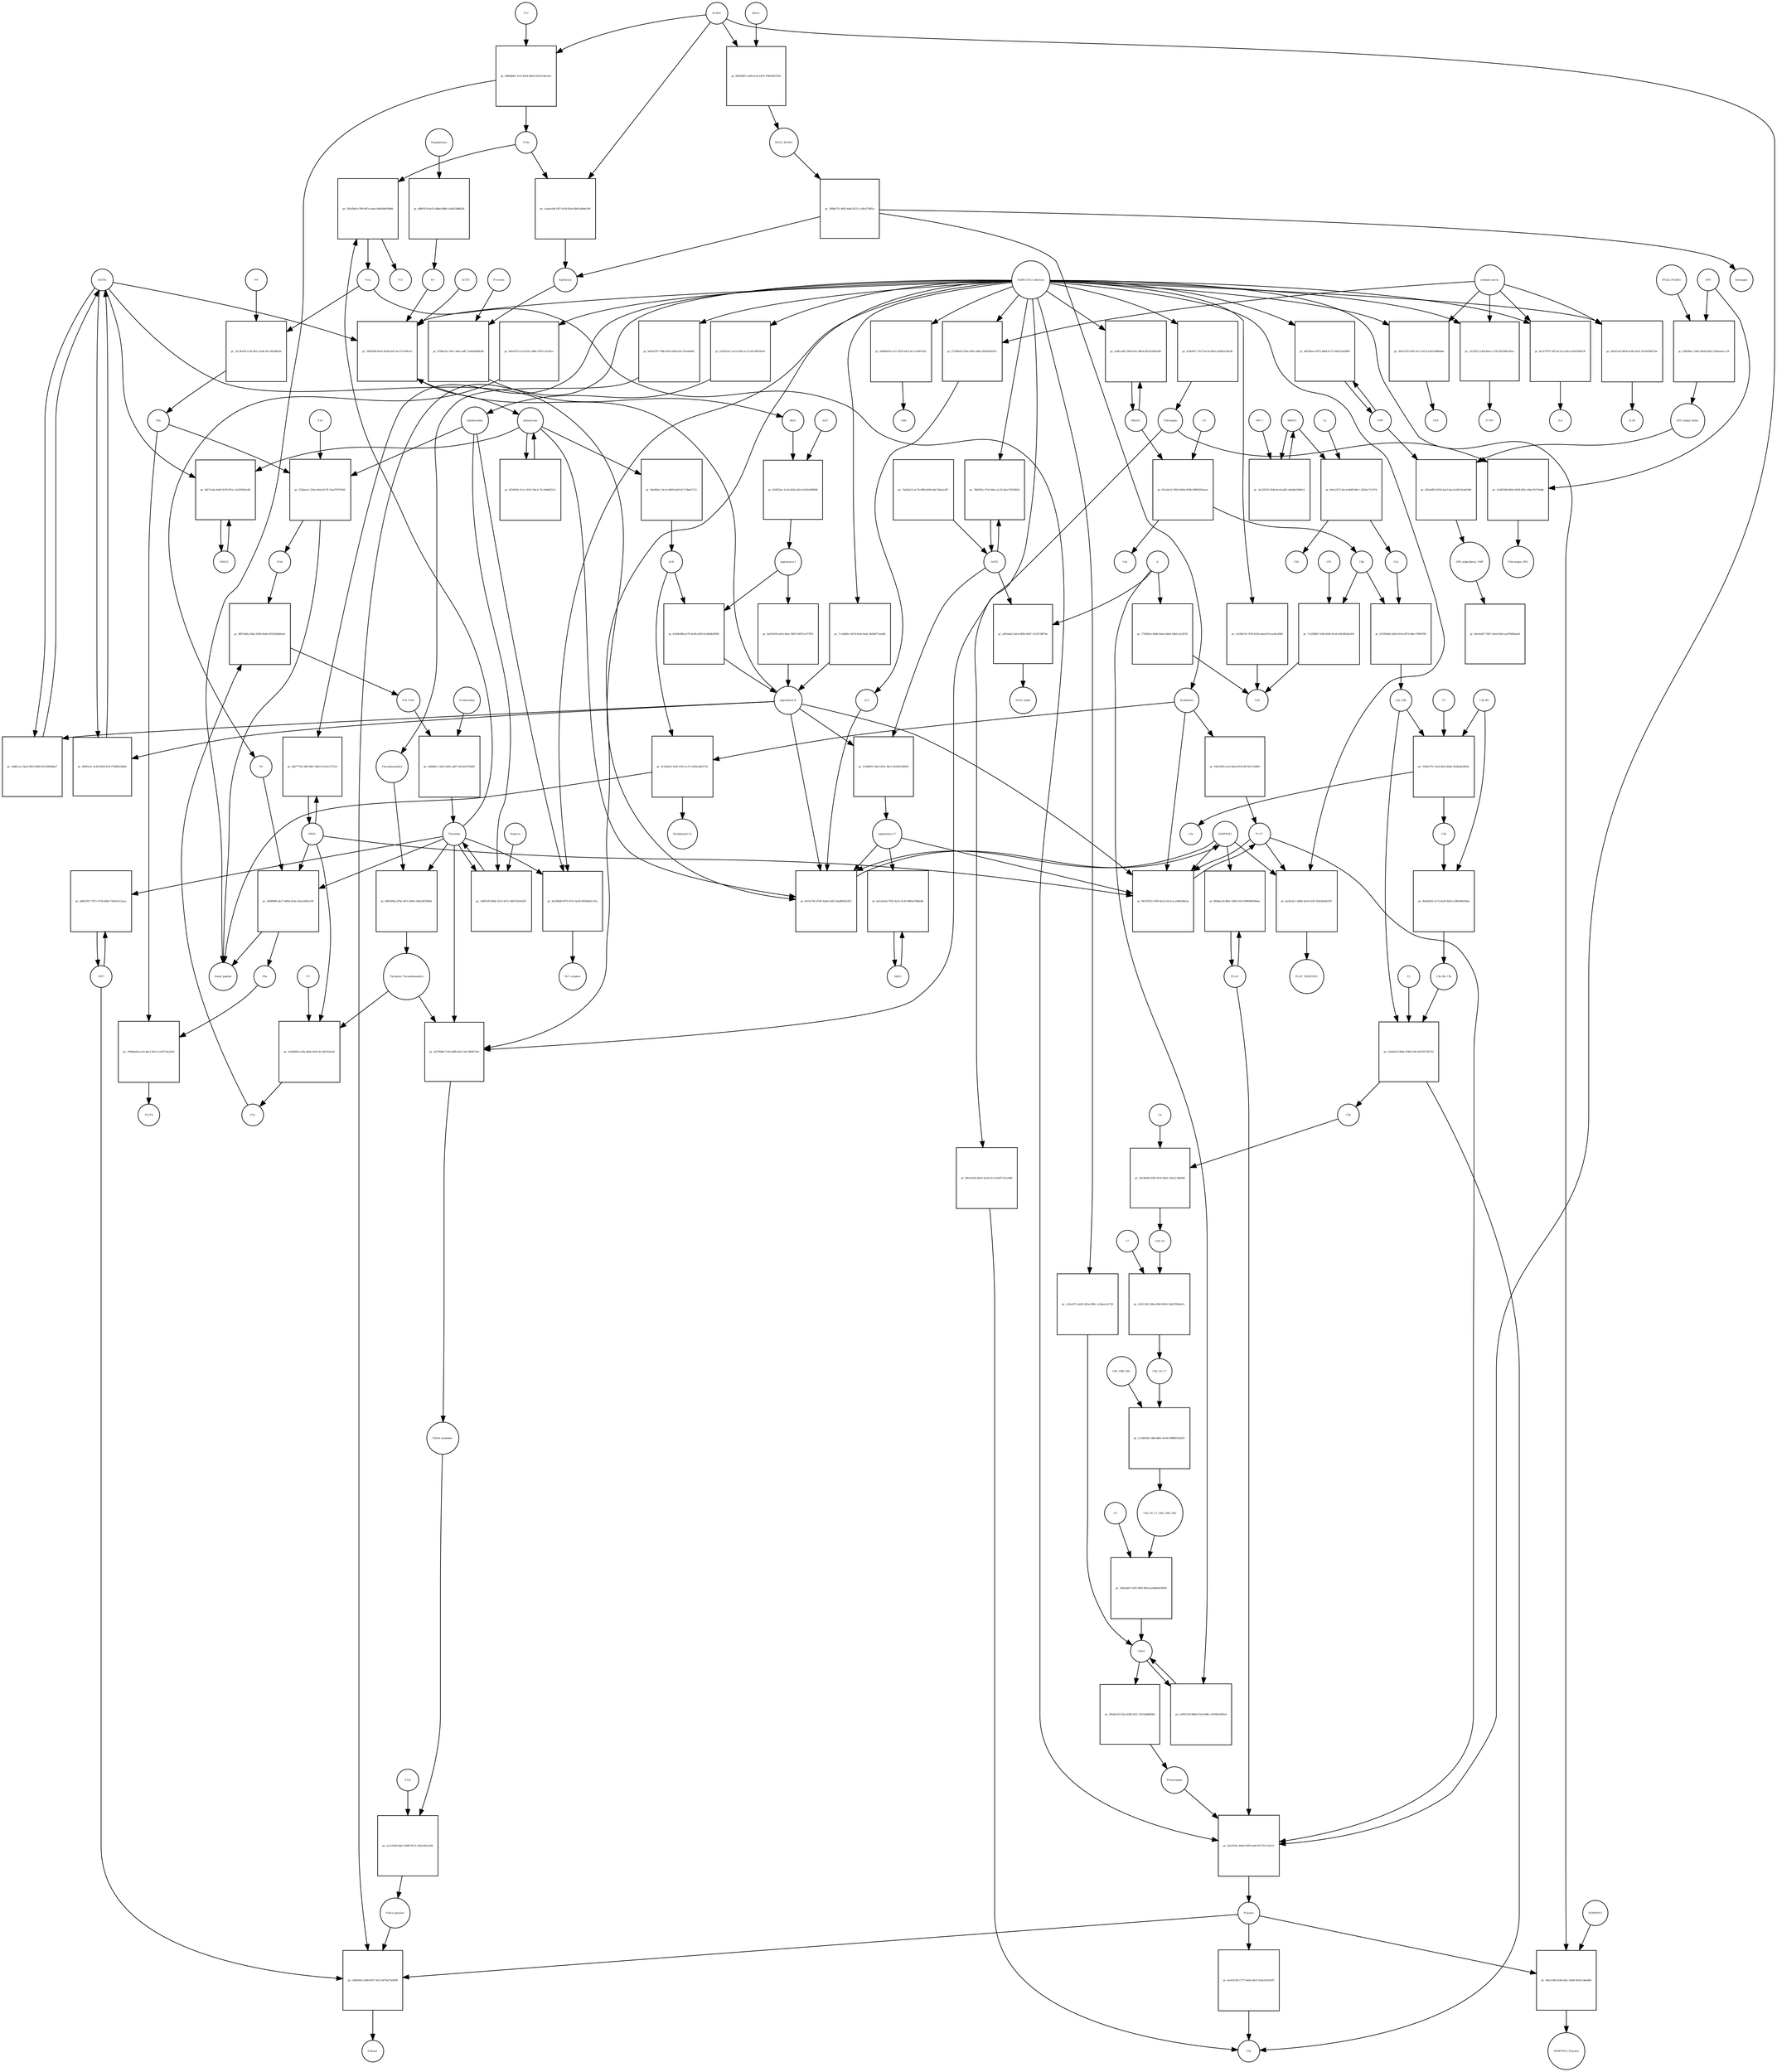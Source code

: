strict digraph  {
F8 [annotation="urn_miriam_hgnc_3546|urn_miriam_taxonomy_9606", bipartite=0, cls=macromolecule, fontsize=4, label=F8, shape=circle];
"pr_26b896f6-da17-4d6d-bc8e-65ea184dce54" [annotation="", bipartite=1, cls=process, fontsize=4, label="pr_26b896f6-da17-4d6d-bc8e-65ea184dce54", shape=square];
"Small peptide" [annotation=urn_miriam_mesh_D010446, bipartite=0, cls=macromolecule, fontsize=4, label="Small peptide", shape=circle];
F8a [annotation="urn_miriam_hgnc.symbol_F8|urn_miriam_mesh_D015944|urn_miriam_taxonomy_9606", bipartite=0, cls=macromolecule, fontsize=4, label=F8a, shape=circle];
Thrombin [annotation="urn_miriam_hgnc_3535|urn_miriam_taxonomy_9606", bipartite=0, cls=macromolecule, fontsize=4, label=Thrombin, shape=circle];
PROC [annotation="urn_miriam_hgnc_9451|urn_miriam_taxonomy_9606", bipartite=0, cls=macromolecule, fontsize=4, label=PROC, shape=circle];
AGTR1 [annotation=urn_miriam_hgnc_336, bipartite=0, cls=macromolecule, fontsize=4, label=AGTR1, shape=circle];
"pr_afd82cac-5ba5-4f63-9068-92105fb40ba7" [annotation="", bipartite=1, cls=process, fontsize=4, label="pr_afd82cac-5ba5-4f63-9068-92105fb40ba7", shape=square];
"angiotensin II" [annotation="urn_miriam_obo.chebi_CHEBI%3A2718|urn_miriam_taxonomy_9606", bipartite=0, cls="simple chemical", fontsize=4, label="angiotensin II", shape=circle];
NR3C2 [annotation="", bipartite=0, cls=macromolecule, fontsize=4, label=NR3C2, shape=circle];
"pr_d4171a0a-6e8f-4378-87ec-2e56f3fd1e80" [annotation="", bipartite=1, cls=process, fontsize=4, label="pr_d4171a0a-6e8f-4378-87ec-2e56f3fd1e80", shape=square];
aldosterone [annotation="urn_miriam_obo.chebi_CHEBI%3A27584", bipartite=0, cls="simple chemical", fontsize=4, label=aldosterone, shape=circle];
"pr_bf16636c-9c1c-4341-9bc4-72c18dd622c5" [annotation="", bipartite=1, cls=process, fontsize=4, label="pr_bf16636c-9c1c-4341-9bc4-72c18dd622c5", shape=square];
SERPINE1 [annotation="", bipartite=0, cls=macromolecule, fontsize=4, label=SERPINE1, shape=circle];
"pr_8e10c781-d745-4a84-b3d5-5dad992b1fb3" [annotation="", bipartite=1, cls=process, fontsize=4, label="pr_8e10c781-d745-4a84-b3d5-5dad992b1fb3", shape=square];
"angiotensin I-7" [annotation="urn_miriam_obo.chebi_CHEBI%3A55438|urn_miriam_taxonomy_9606", bipartite=0, cls="simple chemical", fontsize=4, label="angiotensin I-7", shape=circle];
IL6 [annotation="urn_miriam_hgnc_6018|urn_miriam_taxonomy_9606", bipartite=0, cls=macromolecule, fontsize=4, label=IL6, shape=circle];
"pr_549f3f0b-b9e3-410b-baf1-8ce7cb764e7a" [annotation="", bipartite=1, cls=process, fontsize=4, label="pr_549f3f0b-b9e3-410b-baf1-8ce7cb764e7a", shape=square];
"SARS-CoV-2 infection" [annotation="urn_miriam_taxonomy_2697049|urn_miriam_mesh_D012327", bipartite=0, cls=phenotype, fontsize=4, label="SARS-CoV-2 infection", shape=circle];
"K+" [annotation="urn_miriam_obo.chebi_CHEBI%3A29103", bipartite=0, cls="simple chemical", fontsize=4, label="K+", shape=circle];
ACTH [annotation=urn_miriam_hgnc_9201, bipartite=0, cls="simple chemical", fontsize=4, label=ACTH, shape=circle];
"pr_7c1dbd0c-4476-4c8e-8adc-6b36877ea0d5" [annotation="", bipartite=1, cls=process, fontsize=4, label="pr_7c1dbd0c-4476-4c8e-8adc-6b36877ea0d5", shape=square];
Bradykinin [annotation="urn_miriam_obo.chebi_CHEBI%3A3165|urn_miriam_taxonomy_9606", bipartite=0, cls=macromolecule, fontsize=4, label=Bradykinin, shape=circle];
"pr_9c160e61-5e95-431f-ac37-e458c4b0371d" [annotation="", bipartite=1, cls=process, fontsize=4, label="pr_9c160e61-5e95-431f-ac37-e458c4b0371d", shape=square];
"Bradykinin(1-5)" [annotation="urn_miriam_mesh_C079000|urn_miriam_taxonomy_9606", bipartite=0, cls=macromolecule, fontsize=4, label="Bradykinin(1-5)", shape=circle];
ACE [annotation="urn_miriam_hgnc_2707|urn_miriam_taxonomy_9606", bipartite=0, cls=macromolecule, fontsize=4, label=ACE, shape=circle];
"pr_93bc3f63-ecef-46e4-8f10-907451150680" [annotation="", bipartite=1, cls=process, fontsize=4, label="pr_93bc3f63-ecef-46e4-8f10-907451150680", shape=square];
PLAT [annotation="urn_miriam_hgnc_9051|urn_miriam_taxonomy_9606", bipartite=0, cls=macromolecule, fontsize=4, label=PLAT, shape=circle];
"pr_89003cfc-2c84-4f58-831f-f7b6ff632b68" [annotation="", bipartite=1, cls=process, fontsize=4, label="pr_89003cfc-2c84-4f58-831f-f7b6ff632b68", shape=square];
MAS1 [annotation="", bipartite=0, cls=macromolecule, fontsize=4, label=MAS1, shape=circle];
"pr_be1e0c0a-7952-4a55-9c3f-6960a70d9edb" [annotation="", bipartite=1, cls=process, fontsize=4, label="pr_be1e0c0a-7952-4a55-9c3f-6960a70d9edb", shape=square];
Fibrinogen [annotation="urn_miriam_pubmed_19296670|urn_miriam_obo.go_GO%3A0005577|urn_miriam_hgnc_3661|urn_miriam_hgnc_3662|urn_miriam_hgnc_3694|urn_miriam_taxonomy_9606", bipartite=0, cls=complex, fontsize=4, label=Fibrinogen, shape=circle];
"pr_3c5853d8-8664-45d6-b85c-69ea7b719ebb" [annotation="", bipartite=1, cls=process, fontsize=4, label="pr_3c5853d8-8664-45d6-b85c-69ea7b719ebb", shape=square];
GP6 [annotation="urn_miriam_hgnc_HGNC%3A14388|urn_miriam_taxonomy_9606", bipartite=0, cls=macromolecule, fontsize=4, label=GP6, shape=circle];
Fibrinogen_GP6 [annotation="urn_miriam_pubmed_19296670|urn_miriam_obo.go_GO%3A0005577|urn_miriam_hgnc_HGNC%3A14388|urn_miriam_taxonomy_9606", bipartite=0, cls=complex, fontsize=4, label=Fibrinogen_GP6, shape=circle];
GP6_alpha2_beta1 [annotation="urn_miriam_pubmed_25051961|urn_miriam_taxonomy_10090|urn_miriam_hgnc_14338|urn_miriam_hgnc_6137|urn_miriam_hgnc_6153", bipartite=0, cls=complex, fontsize=4, label=GP6_alpha2_beta1, shape=circle];
"pr_d26afd95-8556-4ae3-becb-64f141da0308" [annotation="", bipartite=1, cls=process, fontsize=4, label="pr_d26afd95-8556-4ae3-becb-64f141da0308", shape=square];
VWF [annotation="urn_miriam_hgnc_12726|urn_miriam_taxonomy_9606", bipartite=0, cls=macromolecule, fontsize=4, label=VWF, shape=circle];
GP6_alpha2beta1_VWF [annotation="urn_miriam_pubmed_25051961|urn_miriam_taxonomy_10090|urn_miriam_hgnc_14338|urn_miriam_hgnc_6137|urn_miriam_hgnc_6153|urn_miriam_hgnc_12726", bipartite=0, cls=complex, fontsize=4, label=GP6_alpha2beta1_VWF, shape=circle];
"pr_83828bc1-5df3-44d4-82b2-238eeadccc16" [annotation="", bipartite=1, cls=process, fontsize=4, label="pr_83828bc1-5df3-44d4-82b2-238eeadccc16", shape=square];
ITGA2_ITGAB1 [annotation="urn_miriam_intact_EBI-16428357|urn_miriam_hgnc_6137|urn_miriam_hgnc_6153|urn_miriam_taxonomy_9606", bipartite=0, cls=complex, fontsize=4, label=ITGA2_ITGAB1, shape=circle];
"pr_b9c4afd7-7687-43ad-90af-ea87968faba9" [annotation="", bipartite=1, cls="omitted process", fontsize=4, label="pr_b9c4afd7-7687-43ad-90af-ea87968faba9", shape=square];
"Fibrin polymer" [annotation="urn_miriam_mesh_C465961|urn_miriam_taxonomy_9606", bipartite=0, cls=macromolecule, fontsize=4, label="Fibrin polymer", shape=circle];
"pr_cbf6b45b-cd88-4937-9cf2-b074a7fa9096" [annotation="", bipartite=1, cls=process, fontsize=4, label="pr_cbf6b45b-cd88-4937-9cf2-b074a7fa9096", shape=square];
"D-dimer" [annotation="urn_miriam_pubmed_19008457|urn_miriam_mesh_C036309|urn_miriam_taxonomy_9606", bipartite=0, cls=macromolecule, fontsize=4, label="D-dimer", shape=circle];
Plasmin [annotation="urn_miriam_hgnc.symbol_PLG|urn_miriam_mesh_D005341|urn_miriam_brenda_3.4.21.7|urn_miriam_taxonomy_9606", bipartite=0, cls=macromolecule, fontsize=4, label=Plasmin, shape=circle];
TAFI [annotation="urn_miriam_hgnc_1546|urn_miriam_taxonomy_9606", bipartite=0, cls=macromolecule, fontsize=4, label=TAFI, shape=circle];
"Fibrin monomer" [annotation="urn_miriam_mesh_C011468|urn_miriam_taxonomy_9606", bipartite=0, cls=macromolecule, fontsize=4, label="Fibrin monomer", shape=circle];
"pr_ac2c5650-ddc5-46f8-9131-c6fac824c2dd" [annotation="", bipartite=1, cls=process, fontsize=4, label="pr_ac2c5650-ddc5-46f8-9131-c6fac824c2dd", shape=square];
F13a [annotation="urn_miriam_hgnc.symbol_F13|urn_miriam_mesh_D026122|urn_miriam_brenda_2.3.2.13|urn_miriam_taxonomy_9606", bipartite=0, cls=macromolecule, fontsize=4, label=F13a, shape=circle];
"pr_38c811f0-9342-4cc3-812f-fad7e9d884da" [annotation="", bipartite=1, cls=process, fontsize=4, label="pr_38c811f0-9342-4cc3-812f-fad7e9d884da", shape=square];
TNF [annotation="urn_miriam_hgnc_11892|urn_miriam_taxonomy_9606", bipartite=0, cls=macromolecule, fontsize=4, label=TNF, shape=circle];
"cytokine storm" [annotation="urn_miriam_pubmed_2504360|urn_miriam_taxonomy_9606", bipartite=0, cls=phenotype, fontsize=4, label="cytokine storm", shape=circle];
"pr_dceb1528-1777-4ed9-a8c0-53eb352b3547" [annotation="", bipartite=1, cls=process, fontsize=4, label="pr_dceb1528-1777-4ed9-a8c0-53eb352b3547", shape=square];
C5a [annotation="urn_miriam_hgnc.symbol_C5|urn_miriam_mesh_D015936|urn_miriam_taxonomy_9606", bipartite=0, cls=macromolecule, fontsize=4, label=C5a, shape=circle];
"pr_29e62c43-f32a-458f-af15-15414a8862b9" [annotation="", bipartite=1, cls=process, fontsize=4, label="pr_29e62c43-f32a-458f-af15-15414a8862b9", shape=square];
Plasminogen [annotation="urn_miriam_hgnc_9071|urn_miriam_taxonomy_9606", bipartite=0, cls=macromolecule, fontsize=4, label=Plasminogen, shape=circle];
"C5b-9" [annotation="urn_miriam_obo.go_GO%3A0005579|urn_miriam_mesh_D015938|urn_miriam_mesh_D050776|urn_miriam_hgnc_1339|urn_miriam_hgnc_1346|urn_miriam_hgnc_1352|urn_miriam_hgnc_1353|urn_miriam_hgnc_1354|urn_miriam_hgnc_1358|urn_miriam_taxonomy_9606", bipartite=0, cls=complex, fontsize=4, label="C5b-9", shape=circle];
C2 [annotation="urn_miriam_hgnc_1248|urn_miriam_taxonomy_9606", bipartite=0, cls=macromolecule, fontsize=4, label=C2, shape=circle];
"pr_b9ce2572-8acd-4b69-88c1-2262ec71107d" [annotation="", bipartite=1, cls=process, fontsize=4, label="pr_b9ce2572-8acd-4b69-88c1-2262ec71107d", shape=square];
C2a [annotation="urn_miriam_hgnc.symbol_C2|urn_miriam_mesh_D050678|urn_miriam_taxonomy_9606", bipartite=0, cls=macromolecule, fontsize=4, label=C2a, shape=circle];
C2b [annotation="urn_miriam_hgnc.symbol_C2|urn_miriam_mesh_D050679|urn_miriam_taxonomy_9606", bipartite=0, cls=macromolecule, fontsize=4, label=C2b, shape=circle];
MASP1 [annotation="urn_miriam_hgnc_6901|urn_miriam_taxonomy_9606", bipartite=0, cls=macromolecule, fontsize=4, label=MASP1, shape=circle];
"pr_c3c2ff22-a3fd-4ebc-a728-5f0298fc901a" [annotation="", bipartite=1, cls=process, fontsize=4, label="pr_c3c2ff22-a3fd-4ebc-a728-5f0298fc901a", shape=square];
IL2RA [annotation="urn_miriam_hgnc_6008|urn_miriam_taxonomy_9606", bipartite=0, cls=macromolecule, fontsize=4, label=IL2RA, shape=circle];
"pr_8a7e7679-7df3-4c1d-a14d-ac05ef508a78" [annotation="", bipartite=1, cls=process, fontsize=4, label="pr_8a7e7679-7df3-4c1d-a14d-ac05ef508a78", shape=square];
IL8 [annotation="urn_miriam_hgnc_6025|urn_miriam_taxonomy_9606", bipartite=0, cls=macromolecule, fontsize=4, label=IL8, shape=circle];
"pr_89c841b6-8be6-4ce6-b1c4-6e95710ca486" [annotation="", bipartite=1, cls=process, fontsize=4, label="pr_89c841b6-8be6-4ce6-b1c4-6e95710ca486", shape=square];
"pr_27509b26-550e-4f9a-a0b4-282f0e6f101c" [annotation="", bipartite=1, cls=process, fontsize=4, label="pr_27509b26-550e-4f9a-a0b4-282f0e6f101c", shape=square];
"pr_6fa47a24-6834-4c80-a935-1b10938457de" [annotation="", bipartite=1, cls=process, fontsize=4, label="pr_6fa47a24-6834-4c80-a935-1b10938457de", shape=square];
IL1B [annotation="urn_miriam_hgnc_5992|urn_miriam_taxonomy_9606", bipartite=0, cls=macromolecule, fontsize=4, label=IL1B, shape=circle];
Prorenin [annotation="urn_miriam_hgnc_9958|urn_miriam_taxonomy_9606", bipartite=0, cls=macromolecule, fontsize=4, label=Prorenin, shape=circle];
"pr_679ba31e-261c-44ec-bdf7-2e6abfb96b38" [annotation="", bipartite=1, cls=process, fontsize=4, label="pr_679ba31e-261c-44ec-bdf7-2e6abfb96b38", shape=square];
REN [annotation="urn_miriam_hgnc.symbol_REN|urn_miriam_taxonomy_9606", bipartite=0, cls=macromolecule, fontsize=4, label=REN, shape=circle];
Kallikrein [annotation="urn_miriam_hgnc.symbol_KLKB1|urn_miriam_mesh_D020842|urn_miriam_brenda_3.4.21.34|urn_miriam_taxonomy_9606", bipartite=0, cls=macromolecule, fontsize=4, label=Kallikrein, shape=circle];
KLKB1 [annotation="urn_miriam_hgnc_6371|urn_miriam_taxonomy_9606", bipartite=0, cls=macromolecule, fontsize=4, label=KLKB1, shape=circle];
"pr_caadce08-10f7-41fd-92e4-db01a694e100" [annotation="", bipartite=1, cls=process, fontsize=4, label="pr_caadce08-10f7-41fd-92e4-db01a694e100", shape=square];
F12a [annotation="urn_miriam_hgnc.symbol_F12|urn_miriam_mesh_D015956|urn_miriam_brenda_3.4.21.38|urn_miriam_taxonomy_9606", bipartite=0, cls=macromolecule, fontsize=4, label=F12a, shape=circle];
"pr_b83a6787-79db-4f5e-b95b-6dc7e5e640d5" [annotation="", bipartite=1, cls=process, fontsize=4, label="pr_b83a6787-79db-4f5e-b95b-6dc7e5e640d5", shape=square];
Thrombomodulin [annotation="urn_miriam_hgnc_11784|urn_miriam_taxonomy_9606", bipartite=0, cls=macromolecule, fontsize=4, label=Thrombomodulin, shape=circle];
"pr_49e2c4f8-4548-4efc-92b8-83ef1c4bedb8" [annotation="", bipartite=1, cls=process, fontsize=4, label="pr_49e2c4f8-4548-4efc-92b8-83ef1c4bedb8", shape=square];
SERPINF2 [annotation="urn_miriam_hgnc_9075|urn_miriam_taxonomy_9606", bipartite=0, cls=macromolecule, fontsize=4, label=SERPINF2, shape=circle];
SERPINF2_Plasmin [annotation="urn_miriam_pubmed_2437112|urn_miriam_biogrid_314240|urn_miriam_hgnc_9075|urn_miriam_mesh_D005341|urn_miriam_taxonomy_9606", bipartite=0, cls=complex, fontsize=4, label=SERPINF2_Plasmin, shape=circle];
"pr_c618d37d-7478-4520-a4ed-87aca44cd585" [annotation="", bipartite=1, cls=process, fontsize=4, label="pr_c618d37d-7478-4520-a4ed-87aca44cd585", shape=square];
C4d [annotation="urn_miriam_hgnc.symbol_C4b|urn_miriam_mesh_C032261|urn_miriam_taxonomy_9606", bipartite=0, cls=macromolecule, fontsize=4, label=C4d, shape=circle];
"pr_c20a1672-a645-405a-899c-1c0beecd1726" [annotation="", bipartite=1, cls=process, fontsize=4, label="pr_c20a1672-a645-405a-899c-1c0beecd1726", shape=square];
"pr_bd27778c-f4ff-49b7-9d43-f1e53a737214" [annotation="", bipartite=1, cls=process, fontsize=4, label="pr_bd27778c-f4ff-49b7-9d43-f1e53a737214", shape=square];
"pr_d0f304a4-3079-4dbd-9c72-39b21fad386f" [annotation="", bipartite=1, cls=process, fontsize=4, label="pr_d0f304a4-3079-4dbd-9c72-39b21fad386f", shape=square];
"pr_eb98d43d-ce57-4529-a8cf-4c7ca50672b5" [annotation="", bipartite=1, cls=process, fontsize=4, label="pr_eb98d43d-ce57-4529-a8cf-4c7ca50672b5", shape=square];
CRP [annotation="urn_miriam_hgnc_2367|urn_miriam_taxonomy_9606", bipartite=0, cls=macromolecule, fontsize=4, label=CRP, shape=circle];
"pr_e20b7c95-84bd-47a9-bd8c-c819d2e495e4" [annotation="", bipartite=1, cls=process, fontsize=4, label="pr_e20b7c95-84bd-47a9-bd8c-c819d2e495e4", shape=square];
S [annotation="urn_miriam_uniprot_P0DTC2|urn_miriam_uniprot_P59594|urn_miriam_taxonomy_2697049", bipartite=0, cls=macromolecule, fontsize=4, label=S, shape=circle];
"pr_7792f62e-406b-4ebe-9de8-14bfce2c8378" [annotation="", bipartite=1, cls=process, fontsize=4, label="pr_7792f62e-406b-4ebe-9de8-14bfce2c8378", shape=square];
"pr_21508f91-59e3-493c-84c5-d530012f693f" [annotation="", bipartite=1, cls=process, fontsize=4, label="pr_21508f91-59e3-493c-84c5-d530012f693f", shape=square];
ACE2 [annotation="urn_miriam_hgnc_13557|urn_miriam_taxonomy_9606", bipartite=0, cls=macromolecule, fontsize=4, label=ACE2, shape=circle];
"pr_7ad2eb15-ac79-4f9b-b006-ddc7bda2c8f7" [annotation="", bipartite=1, cls=process, fontsize=4, label="pr_7ad2eb15-ac79-4f9b-b006-ddc7bda2c8f7", shape=square];
"pr_af65a6e2-5dcd-4f9b-9067-121917dff7de" [annotation="", bipartite=1, cls=process, fontsize=4, label="pr_af65a6e2-5dcd-4f9b-9067-121917dff7de", shape=square];
ACE2_Spike [annotation="urn_miriam_pdb_6CS2|urn_miriam_hgnc_13557|urn_miriam_uniprot_P0DTC2|urn_miriam_taxonomy_9606|urn_miriam_taxonomy_2697049", bipartite=0, cls=complex, fontsize=4, label=ACE2_Spike, shape=circle];
"pr_70bf502c-f7af-44ee-ac24-5dce7035992d" [annotation="", bipartite=1, cls=process, fontsize=4, label="pr_70bf502c-f7af-44ee-ac24-5dce7035992d", shape=square];
"pr_b20415d1-1a15-42f6-ac15-af5c8f910e91" [annotation="", bipartite=1, cls=process, fontsize=4, label="pr_b20415d1-1a15-42f6-ac15-af5c8f910e91", shape=square];
Antithrombin [annotation="urn_miriam_hgnc_775|urn_miriam_taxonomy_9606", bipartite=0, cls=macromolecule, fontsize=4, label=Antithrombin, shape=circle];
"pr_9afa47f2-fcc0-425c-98bc-f5b7cc47da1c" [annotation="", bipartite=1, cls=process, fontsize=4, label="pr_9afa47f2-fcc0-425c-98bc-f5b7cc47da1c", shape=square];
C4b [annotation="urn_miriam_hgnc_1324|urn_miriam_taxonomy_9606", bipartite=0, cls=macromolecule, fontsize=4, label=C4b, shape=circle];
"pr_7e338f80-7e98-4184-9ce8-0e83402ba303" [annotation="", bipartite=1, cls=process, fontsize=4, label="pr_7e338f80-7e98-4184-9ce8-0e83402ba303", shape=square];
CFI [annotation="urn_miriam_hgnc_2771|urn_miriam_taxonomy_9606", bipartite=0, cls=macromolecule, fontsize=4, label=CFI, shape=circle];
C3b [annotation="urn_miriam_hgnc.symbol_C3|urn_miriam_mesh_D003179|urn_miriam_taxonomy_9606", bipartite=0, cls=macromolecule, fontsize=4, label=C3b, shape=circle];
"pr_96ad0d16-5c72-4a29-82d5-e59b399e5bba" [annotation="", bipartite=1, cls=process, fontsize=4, label="pr_96ad0d16-5c72-4a29-82d5-e59b399e5bba", shape=square];
C3b_Bb [annotation="urn_miriam_pubmed_12440962|urn_miriam_brenda_3.4.21.47|urn_miriam_mesh_D051561|urn_miriam_mesh_D003179|urn_miriam_hgnc_1037|urn_miriam_taxonomy_9606", bipartite=0, cls=complex, fontsize=4, label=C3b_Bb, shape=circle];
C3b_Bb_C3b [annotation="urn_miriam_pubmed_12440962|urn_miriam_brenda_34.4.21.47|urn_miriam_mesh_D051566|urn_miriam_mesh_D003179|urn_miriam_hgnc_1037|urn_miriam_taxonomy_9606", bipartite=0, cls=complex, fontsize=4, label=C3b_Bb_C3b, shape=circle];
"pr_b72838a6-5d50-453e-8f73-d0ec709f4789" [annotation="", bipartite=1, cls=process, fontsize=4, label="pr_b72838a6-5d50-453e-8f73-d0ec709f4789", shape=square];
C2a_C4b [annotation="urn_miriam_mesh_D051574|urn_miriam_brenda_3.4.21.43|urn_miriam_mesh_D050678|urn_miriam_hgnc_1324|urn_miriam_taxonomy_9606", bipartite=0, cls=complex, fontsize=4, label=C2a_C4b, shape=circle];
C4 [annotation="urn_miriam_mesh_D00318|urn_miriam_taxonomy_9606", bipartite=0, cls=macromolecule, fontsize=4, label=C4, shape=circle];
"pr_81a2dc41-992d-4b0a-8396-99ffd259caea" [annotation="", bipartite=1, cls=process, fontsize=4, label="pr_81a2dc41-992d-4b0a-8396-99ffd259caea", shape=square];
C4a [annotation="urn_miriam_hgnc_1323|urn_miriam_taxonomy_9606", bipartite=0, cls=macromolecule, fontsize=4, label=C4a, shape=circle];
MASP2 [annotation="urn_miriam_hgnc_6902|urn_miriam_taxonomy_9606", bipartite=0, cls=macromolecule, fontsize=4, label=MASP2, shape=circle];
"pr_3e120535-504d-4ceb-afb1-da9d4a5904c5" [annotation="", bipartite=1, cls=process, fontsize=4, label="pr_3e120535-504d-4ceb-afb1-da9d4a5904c5", shape=square];
MBL2 [annotation="urn_miriam_hgnc_6902|urn_miriam_taxonomy_9606", bipartite=0, cls=macromolecule, fontsize=4, label=MBL2, shape=circle];
"pr_5a8fcad6-5309-41dc-88a9-4022e93bed56" [annotation="", bipartite=1, cls=process, fontsize=4, label="pr_5a8fcad6-5309-41dc-88a9-4022e93bed56", shape=square];
PLAU [annotation="urn_miriam_hgnc_9052|urn_miriam_taxonomy_9606", bipartite=0, cls=macromolecule, fontsize=4, label=PLAU, shape=circle];
"pr_8b9bace8-f80c-4584-9163-f99696456bea" [annotation="", bipartite=1, cls=process, fontsize=4, label="pr_8b9bace8-f80c-4584-9163-f99696456bea", shape=square];
C5b_C6_C7_C8A_C8B_C8G [annotation="urn_miriam_pubmed_28630159|urn_miriam_mesh_C042295|urn_miriam_mesh_D050776|urn_miriam_hgnc_1339|urn_miriam_hgnc_1352|urn_miriam_hgnc_1353|urn_miriam_hgnc_1354|urn_miriam_taxonomy_9606", bipartite=0, cls=complex, fontsize=4, label=C5b_C6_C7_C8A_C8B_C8G, shape=circle];
"pr_20d2edd7-41f0-4495-841d-ea6d9ed14658" [annotation="", bipartite=1, cls=process, fontsize=4, label="pr_20d2edd7-41f0-4495-841d-ea6d9ed14658", shape=square];
C9 [annotation="urn_miriam_hgnc_1358|urn_miriam_taxonomy_9606", bipartite=0, cls=macromolecule, fontsize=4, label=C9, shape=circle];
C5b_C6_C7 [annotation="urn_miriam_pubmed_28630159|urn_miriam_mesh_C037453|urn_miriam_mesh_D050776|urn_miriam_hgnc_1339|urn_miriam_hgnc_1346|urn_miriam_taxonomy_9606", bipartite=0, cls=complex, fontsize=4, label=C5b_C6_C7, shape=circle];
"pr_c11b8c8d-c568-4db1-9ce6-508b8535af25" [annotation="", bipartite=1, cls=process, fontsize=4, label="pr_c11b8c8d-c568-4db1-9ce6-508b8535af25", shape=square];
C8A_C8B_C8G [annotation="urn_miriam_mesh_D003185|urn_miriam_hgnc_1353|urn_miriam_hgnc_1352|urn_miriam_hgnc_1354|urn_miriam_taxonomy_9606", bipartite=0, cls=complex, fontsize=4, label=C8A_C8B_C8G, shape=circle];
C5b_C6 [annotation="urn_miriam_mesh_C050974|urn_miriam_mesh_D050776|urn_miriam_hgnc_1339|urn_miriam_taxonomy_9606", bipartite=0, cls=complex, fontsize=4, label=C5b_C6, shape=circle];
"pr_c991124f-538a-4949-8458-146d795b0a7e" [annotation="", bipartite=1, cls=process, fontsize=4, label="pr_c991124f-538a-4949-8458-146d795b0a7e", shape=square];
C7 [annotation="urn_miriam_hgnc_HGNC%3A1346|urn_miriam_taxonomy_9606", bipartite=0, cls=macromolecule, fontsize=4, label=C7, shape=circle];
C5b [annotation="urn_miriam_hgnc.symbol_C5|urn_miriam_mesh_D050776|urn_miriam_taxonomy_9606", bipartite=0, cls=macromolecule, fontsize=4, label=C5b, shape=circle];
"pr_5814d0d9-84f9-4f19-8de6-1f6e2c3bb9d6" [annotation="", bipartite=1, cls=process, fontsize=4, label="pr_5814d0d9-84f9-4f19-8de6-1f6e2c3bb9d6", shape=square];
C6 [annotation="urn_miriam_hgnc_1339|urn_miriam_taxonomy_9606", bipartite=0, cls=macromolecule, fontsize=4, label=C6, shape=circle];
C5 [annotation="urn_miriam_hgnc_1331|urn_miriam_taxonomy_9606", bipartite=0, cls=macromolecule, fontsize=4, label=C5, shape=circle];
"pr_224d5af3-9f66-4788-b74f-456792720752" [annotation="", bipartite=1, cls=process, fontsize=4, label="pr_224d5af3-9f66-4788-b74f-456792720752", shape=square];
C3 [annotation="urn_miriam_hgnc_1318|urn_miriam_taxonomy_9606", bipartite=0, cls=macromolecule, fontsize=4, label=C3, shape=circle];
"pr_100dc075-15a4-4423-82de-563b2be3834c" [annotation="", bipartite=1, cls=process, fontsize=4, label="pr_100dc075-15a4-4423-82de-563b2be3834c", shape=square];
C3a [annotation="urn_miriam_hgnc.symbol_C3|urn_miriam_mesh_D015926|urn_miriam_taxonomy_9606", bipartite=0, cls=macromolecule, fontsize=4, label=C3a, shape=circle];
"pr_688209b2-d76e-467e-9603-3a8e26f1866d" [annotation="", bipartite=1, cls=process, fontsize=4, label="pr_688209b2-d76e-467e-9603-3a8e26f1866d", shape=square];
Thrombin_Thrombomodulin [annotation="urn_miriam_pubmed_6282863|urn_miriam_taxonomy_9986|urn_miriam_biogrid_283352|urn_miriam_mesh_D013917|urn_miriam_hgnc_11784", bipartite=0, cls=complex, fontsize=4, label=Thrombin_Thrombomodulin, shape=circle];
"pr_3d73f484-7c64-4dfb-83e7-afe70fb873e6" [annotation="", bipartite=1, cls=process, fontsize=4, label="pr_3d73f484-7c64-4dfb-83e7-afe70fb873e6", shape=square];
KNG1_KLKB1 [annotation="urn_miriam_pubmed_17598838|urn_miriam_intact_EBI-10087151|urn_miriam_hgnc_6371|urn_miriam_hgnc_6383|urn_miriam_taxonomy_9606", bipartite=0, cls=complex, fontsize=4, label=KNG1_KLKB1, shape=circle];
"pr_2998a751-dbf5-4abf-9121-ccf0e3730f1a" [annotation="", bipartite=1, cls=process, fontsize=4, label="pr_2998a751-dbf5-4abf-9121-ccf0e3730f1a", shape=square];
Kininogen [annotation="urn_miriam_hgnc.symbol_KNG1|urn_miriam_mesh_D019679|urn_miriam_taxonomy_9606", bipartite=0, cls=macromolecule, fontsize=4, label=Kininogen, shape=circle];
"pr_619efb17-7b75-4c24-8fa9-a26d03c9dc8e" [annotation="", bipartite=1, cls=process, fontsize=4, label="pr_619efb17-7b75-4c24-8fa9-a26d03c9dc8e", shape=square];
"angiotensin I" [annotation="urn_miriam_obo.chebi_CHEBI%3A2718|urn_miriam_taxonomy_9606", bipartite=0, cls="simple chemical", fontsize=4, label="angiotensin I", shape=circle];
"pr_0ad7a919-afcb-44ec-9b97-d9972c477f53" [annotation="", bipartite=1, cls=process, fontsize=4, label="pr_0ad7a919-afcb-44ec-9b97-d9972c477f53", shape=square];
"pr_ba26cdc1-dd09-4e34-9cb5-92d3de0fe5d7" [annotation="", bipartite=1, cls=process, fontsize=4, label="pr_ba26cdc1-dd09-4e34-9cb5-92d3de0fe5d7", shape=square];
PLAT_SERPINE1 [annotation="urn_miriam_pubmed_22449964|urn_miriam_intact_EBI-7800882|urn_miriam_hgnc_9051|urn_miriam_hgnc_8593|urn_miriam_taxonomy_9606", bipartite=0, cls=complex, fontsize=4, label=PLAT_SERPINE1, shape=circle];
"pr_dd822937-7871-4736-bfbd-72b933e12ace" [annotation="", bipartite=1, cls=process, fontsize=4, label="pr_dd822937-7871-4736-bfbd-72b933e12ace", shape=square];
"pr_9b270552-4769-4e22-b5c4-acc040e99e2a" [annotation="", bipartite=1, cls=process, fontsize=4, label="pr_9b270552-4769-4e22-b5c4-acc040e99e2a", shape=square];
"pr_9a1f8d49-f070-47e3-bcb0-0f58d4d1155a" [annotation="", bipartite=1, cls=process, fontsize=4, label="pr_9a1f8d49-f070-47e3-bcb0-0f58d4d1155a", shape=square];
"TAT complex" [annotation="urn_miriam_pubmed_22930518|urn_miriam_mesh_C046193|urn_miriam_mesh_D013917|urn_miriam_hgnc_775|urn_miriam_taxonomy_9606", bipartite=0, cls=complex, fontsize=4, label="TAT complex", shape=circle];
"pr_42a551bc-84e9-45f0-ba49-42170c7e22c0" [annotation="", bipartite=1, cls=process, fontsize=4, label="pr_42a551bc-84e9-45f0-ba49-42170c7e22c0", shape=square];
F11a [annotation="urn_miriam_hgnc.symbol_F11|urn_miriam_mesh_D015945|urn_miriam_brenda_3.4.21.27|urn_miriam_taxonomy_9606", bipartite=0, cls=macromolecule, fontsize=4, label=F11a, shape=circle];
"pr_1df87ef0-80d2-4213-b57c-8467632643d7" [annotation="", bipartite=1, cls=process, fontsize=4, label="pr_1df87ef0-80d2-4213-b57c-8467632643d7", shape=square];
Heparin [annotation="urn_miriam_pubmed_708377|urn_miriam_obo.chebi_CHEBI%3A28304|urn_miriam_taxonomy_9606", bipartite=0, cls="simple chemical", fontsize=4, label=Heparin, shape=circle];
Prothrombin [annotation="urn_miriam_hgnc_3535|urn_miriam_taxonomy_9606", bipartite=0, cls=macromolecule, fontsize=4, label=Prothrombin, shape=circle];
"pr_ed6dbfcc-5022-4061-ad97-4010d197d649" [annotation="", bipartite=1, cls=process, fontsize=4, label="pr_ed6dbfcc-5022-4061-ad97-4010d197d649", shape=square];
F5a_F10a [annotation="urn_miriam_pubmed_2303476|urn_miriam_mesh_C022475|urn_miriam_mesh_D15943|urn_miriam_mesh_D015951|urn_miriam_taxonomy_9606", bipartite=0, cls=complex, fontsize=4, label=F5a_F10a, shape=circle];
F10a [annotation="urn_miriam_hgnc.symbol_F10|urn_miriam_mesh_D015951|urn_miriam_brenda_3.4.21.6|urn_miriam_taxonomy_9606", bipartite=0, cls=macromolecule, fontsize=4, label=F10a, shape=circle];
"pr_88f7ab8a-59a2-4390-8a90-4935d36d9ae9" [annotation="", bipartite=1, cls=process, fontsize=4, label="pr_88f7ab8a-59a2-4390-8a90-4935d36d9ae9", shape=square];
F5a [annotation="urn_miriam_hgnc.symbol_F5|urn_miriam_mesh_D015943|urn_miriam_taxonomy_9606", bipartite=0, cls=macromolecule, fontsize=4, label=F5a, shape=circle];
F5 [annotation="urn_miriam_hgnc_3541|urn_miriam_taxonomy_9606", bipartite=0, cls=macromolecule, fontsize=4, label=F5, shape=circle];
"pr_a5456b93-a18a-44b6-9a01-8cc0b370a5af" [annotation="", bipartite=1, cls=process, fontsize=4, label="pr_a5456b93-a18a-44b6-9a01-8cc0b370a5af", shape=square];
F9a [annotation="urn_miriam_hgnc.symbol_F9|urn_miriam_mesh_D015949|urn_miriam_taxonomy_9606", bipartite=0, cls=macromolecule, fontsize=4, label=F9a, shape=circle];
"pr_7896ab0d-ece0-4dc2-95c3-1a5971da2562" [annotation="", bipartite=1, cls=process, fontsize=4, label="pr_7896ab0d-ece0-4dc2-95c3-1a5971da2562", shape=square];
F8_F9 [annotation="urn_miriam_pubmed_22471307|urn_miriam_hgnc_3546|urn_miriam_hgnc_35531|urn_miriam_intact_EBI-11621595|urn_miriam_taxonomy_9606", bipartite=0, cls=complex, fontsize=4, label=F8_F9, shape=circle];
F9 [annotation="urn_miriam_hgnc_35531|urn_miriam_taxonomy_9606", bipartite=0, cls=macromolecule, fontsize=4, label=F9, shape=circle];
"pr_32c3b109-1cdf-492c-ba46-9fcc981dbd5b" [annotation="", bipartite=1, cls=process, fontsize=4, label="pr_32c3b109-1cdf-492c-ba46-9fcc981dbd5b", shape=square];
"pr_f8204491-a309-4c2f-a476-7040e8f51f93" [annotation="", bipartite=1, cls=process, fontsize=4, label="pr_f8204491-a309-4c2f-a476-7040e8f51f93", shape=square];
KNG1 [annotation="urn_miriam_hgnc.symbol_6383|urn_miriam_taxonomy_9606", bipartite=0, cls=macromolecule, fontsize=4, label=KNG1, shape=circle];
"pr_5fdcfb84-e789-467a-abee-0de06b05909d" [annotation="", bipartite=1, cls=process, fontsize=4, label="pr_5fdcfb84-e789-467a-abee-0de06b05909d", shape=square];
F11 [annotation="urn_miriam_hgnc_3529|urn_miriam_taxonomy_9606", bipartite=0, cls=macromolecule, fontsize=4, label=F11, shape=circle];
F12 [annotation="urn_miriam_hgnc_3530|urn_miriam_taxonomy_9606", bipartite=0, cls=macromolecule, fontsize=4, label=F12, shape=circle];
"pr_969d4bb1-3cf3-4424-b6a0-032cfcdee35e" [annotation="", bipartite=1, cls=process, fontsize=4, label="pr_969d4bb1-3cf3-4424-b6a0-032cfcdee35e", shape=square];
"pr_63496388-ee79-4c9b-a928-fa304db2f690" [annotation="", bipartite=1, cls=process, fontsize=4, label="pr_63496388-ee79-4c9b-a928-fa304db2f690", shape=square];
F10 [annotation="urn_miriam_hgnc_3528|urn_miriam_taxonomy_9606", bipartite=0, cls=macromolecule, fontsize=4, label=F10, shape=circle];
"pr_253beec1-20ea-4fad-8178-12ad797479d1" [annotation="", bipartite=1, cls=process, fontsize=4, label="pr_253beec1-20ea-4fad-8178-12ad797479d1", shape=square];
AGT [annotation="urn_miriam_hgnc_333|urn_miriam_taxonomy_9606", bipartite=0, cls=macromolecule, fontsize=4, label=AGT, shape=circle];
"pr_d595f5ae-3c24-4d24-a814-b1f0a3898fdf" [annotation="", bipartite=1, cls=process, fontsize=4, label="pr_d595f5ae-3c24-4d24-a814-b1f0a3898fdf", shape=square];
"pr_00a85bc1-9ec0-4666-bef0-8c713bba7115" [annotation="", bipartite=1, cls=process, fontsize=4, label="pr_00a85bc1-9ec0-4666-bef0-8c713bba7115", shape=square];
"pr_d8bf5f14-6e23-48bd-9686-a26d15d86b28" [annotation="", bipartite=1, cls=process, fontsize=4, label="pr_d8bf5f14-6e23-48bd-9686-a26d15d86b28", shape=square];
Hypokalemia [annotation="urn_miriam_mesh_D007008|urn_miriam_taxonomy_9606", bipartite=0, cls=phenotype, fontsize=4, label=Hypokalemia, shape=circle];
F8 -> "pr_26b896f6-da17-4d6d-bc8e-65ea184dce54"  [annotation="", interaction_type=consumption];
"pr_26b896f6-da17-4d6d-bc8e-65ea184dce54" -> "Small peptide"  [annotation="", interaction_type=production];
"pr_26b896f6-da17-4d6d-bc8e-65ea184dce54" -> F8a  [annotation="", interaction_type=production];
F8a -> "pr_7896ab0d-ece0-4dc2-95c3-1a5971da2562"  [annotation="", interaction_type=consumption];
Thrombin -> "pr_26b896f6-da17-4d6d-bc8e-65ea184dce54"  [annotation="urn_miriam_pubmed_15746105|urn_miriam_taxonomy_9606", interaction_type=catalysis];
Thrombin -> "pr_688209b2-d76e-467e-9603-3a8e26f1866d"  [annotation="", interaction_type=consumption];
Thrombin -> "pr_3d73f484-7c64-4dfb-83e7-afe70fb873e6"  [annotation="urn_miriam_pubmed_6282863|urn_miriam_pubmed_28228446|urn_miriam_pubmed_2117226|urn_miriam_taxonomy_9606", interaction_type=catalysis];
Thrombin -> "pr_dd822937-7871-4736-bfbd-72b933e12ace"  [annotation="urn_miriam_pubmed_23809134|urn_miriam_taxonomy_9823", interaction_type=catalysis];
Thrombin -> "pr_9a1f8d49-f070-47e3-bcb0-0f58d4d1155a"  [annotation="", interaction_type=consumption];
Thrombin -> "pr_1df87ef0-80d2-4213-b57c-8467632643d7"  [annotation="", interaction_type=consumption];
Thrombin -> "pr_5fdcfb84-e789-467a-abee-0de06b05909d"  [annotation="urn_miriam_pubmed_21304106|urn_miriam_pubmed_8631976|urn_miriam_taxonomy_9606", interaction_type=catalysis];
PROC -> "pr_26b896f6-da17-4d6d-bc8e-65ea184dce54"  [annotation="urn_miriam_pubmed_15746105|urn_miriam_taxonomy_9606", interaction_type=inhibition];
PROC -> "pr_bd27778c-f4ff-49b7-9d43-f1e53a737214"  [annotation="", interaction_type=consumption];
PROC -> "pr_9b270552-4769-4e22-b5c4-acc040e99e2a"  [annotation="urn_miriam_pubmed_10373228|urn_miriam_pubmed_3124286|urn_miriam_taxonomy_9606|urn_miriam_pubmed_12091055|urn_miriam_pubmed_3096399", interaction_type=inhibition];
PROC -> "pr_a5456b93-a18a-44b6-9a01-8cc0b370a5af"  [annotation="urn_miriam_pubmed_6282863|urn_miriam_pubmed_6572921|urn_miriam_pubmed_2322551|urn_miriam_taxonomy_9606", interaction_type=inhibition];
AGTR1 -> "pr_afd82cac-5ba5-4f63-9068-92105fb40ba7"  [annotation="", interaction_type=consumption];
AGTR1 -> "pr_d4171a0a-6e8f-4378-87ec-2e56f3fd1e80"  [annotation="urn_miriam_pubmed_21349712|urn_miriam_taxonomy_10116|urn_miriam_pubmed_7045029|urn_miriam_taxonomy_10090", interaction_type=catalysis];
AGTR1 -> "pr_8e10c781-d745-4a84-b3d5-5dad992b1fb3"  [annotation="urn_miriam_pubmed_2091055|urn_miriam_taxonomy_9606|urn_miriam_pubmed_8034668|urn_miriam_pubmed_20591974|urn_miriam_pubmed_11983698", interaction_type=catalysis];
AGTR1 -> "pr_549f3f0b-b9e3-410b-baf1-8ce7cb764e7a"  [annotation="urn_miriam_pubmed_8404594|urn_miriam_taxonomy_9606|urn_miriam_pubmed_173529|urn_miriam_taxonomy_9615|urn_miriam_pubmed_32565254", interaction_type=catalysis];
AGTR1 -> "pr_89003cfc-2c84-4f58-831f-f7b6ff632b68"  [annotation="", interaction_type=consumption];
"pr_afd82cac-5ba5-4f63-9068-92105fb40ba7" -> AGTR1  [annotation="", interaction_type=production];
"angiotensin II" -> "pr_afd82cac-5ba5-4f63-9068-92105fb40ba7"  [annotation="", interaction_type=stimulation];
"angiotensin II" -> "pr_8e10c781-d745-4a84-b3d5-5dad992b1fb3"  [annotation="urn_miriam_pubmed_2091055|urn_miriam_taxonomy_9606|urn_miriam_pubmed_8034668|urn_miriam_pubmed_20591974|urn_miriam_pubmed_11983698", interaction_type=catalysis];
"angiotensin II" -> "pr_549f3f0b-b9e3-410b-baf1-8ce7cb764e7a"  [annotation="urn_miriam_pubmed_8404594|urn_miriam_taxonomy_9606|urn_miriam_pubmed_173529|urn_miriam_taxonomy_9615|urn_miriam_pubmed_32565254", interaction_type=catalysis];
"angiotensin II" -> "pr_89003cfc-2c84-4f58-831f-f7b6ff632b68"  [annotation="urn_miriam_pubmed_8158359|urn_miriam_taxonomy_9606", interaction_type=stimulation];
"angiotensin II" -> "pr_21508f91-59e3-493c-84c5-d530012f693f"  [annotation="", interaction_type=consumption];
"angiotensin II" -> "pr_9b270552-4769-4e22-b5c4-acc040e99e2a"  [annotation="urn_miriam_pubmed_10373228|urn_miriam_pubmed_3124286|urn_miriam_taxonomy_9606|urn_miriam_pubmed_12091055|urn_miriam_pubmed_3096399", interaction_type=catalysis];
NR3C2 -> "pr_d4171a0a-6e8f-4378-87ec-2e56f3fd1e80"  [annotation="", interaction_type=consumption];
"pr_d4171a0a-6e8f-4378-87ec-2e56f3fd1e80" -> NR3C2  [annotation="", interaction_type=production];
aldosterone -> "pr_d4171a0a-6e8f-4378-87ec-2e56f3fd1e80"  [annotation="urn_miriam_pubmed_21349712|urn_miriam_taxonomy_10116|urn_miriam_pubmed_7045029|urn_miriam_taxonomy_10090", interaction_type=stimulation];
aldosterone -> "pr_bf16636c-9c1c-4341-9bc4-72c18dd622c5"  [annotation="", interaction_type=consumption];
aldosterone -> "pr_8e10c781-d745-4a84-b3d5-5dad992b1fb3"  [annotation="urn_miriam_pubmed_2091055|urn_miriam_taxonomy_9606|urn_miriam_pubmed_8034668|urn_miriam_pubmed_20591974|urn_miriam_pubmed_11983698", interaction_type=catalysis];
aldosterone -> "pr_00a85bc1-9ec0-4666-bef0-8c713bba7115"  [annotation="urn_miriam_pubmed_5932931|urn_miriam_taxonomy_10116", interaction_type=catalysis];
"pr_bf16636c-9c1c-4341-9bc4-72c18dd622c5" -> aldosterone  [annotation="", interaction_type=production];
SERPINE1 -> "pr_8e10c781-d745-4a84-b3d5-5dad992b1fb3"  [annotation="", interaction_type=consumption];
SERPINE1 -> "pr_8b9bace8-f80c-4584-9163-f99696456bea"  [annotation="urn_miriam_pubmed_21199867|urn_miriam_taxonomy_9606", interaction_type=inhibition];
SERPINE1 -> "pr_ba26cdc1-dd09-4e34-9cb5-92d3de0fe5d7"  [annotation="", interaction_type=consumption];
SERPINE1 -> "pr_9b270552-4769-4e22-b5c4-acc040e99e2a"  [annotation="urn_miriam_pubmed_10373228|urn_miriam_pubmed_3124286|urn_miriam_taxonomy_9606|urn_miriam_pubmed_12091055|urn_miriam_pubmed_3096399", interaction_type=inhibition];
"pr_8e10c781-d745-4a84-b3d5-5dad992b1fb3" -> SERPINE1  [annotation="", interaction_type=production];
"angiotensin I-7" -> "pr_8e10c781-d745-4a84-b3d5-5dad992b1fb3"  [annotation="urn_miriam_pubmed_2091055|urn_miriam_taxonomy_9606|urn_miriam_pubmed_8034668|urn_miriam_pubmed_20591974|urn_miriam_pubmed_11983698", interaction_type=inhibition];
"angiotensin I-7" -> "pr_be1e0c0a-7952-4a55-9c3f-6960a70d9edb"  [annotation="urn_miriam_pubmed_18026570|urn_miriam_taxonomy_10090", interaction_type=stimulation];
"angiotensin I-7" -> "pr_9b270552-4769-4e22-b5c4-acc040e99e2a"  [annotation="urn_miriam_pubmed_10373228|urn_miriam_pubmed_3124286|urn_miriam_taxonomy_9606|urn_miriam_pubmed_12091055|urn_miriam_pubmed_3096399", interaction_type=inhibition];
IL6 -> "pr_8e10c781-d745-4a84-b3d5-5dad992b1fb3"  [annotation="urn_miriam_pubmed_2091055|urn_miriam_taxonomy_9606|urn_miriam_pubmed_8034668|urn_miriam_pubmed_20591974|urn_miriam_pubmed_11983698", interaction_type=catalysis];
"pr_549f3f0b-b9e3-410b-baf1-8ce7cb764e7a" -> aldosterone  [annotation="", interaction_type=production];
"SARS-CoV-2 infection" -> "pr_549f3f0b-b9e3-410b-baf1-8ce7cb764e7a"  [annotation="urn_miriam_pubmed_8404594|urn_miriam_taxonomy_9606|urn_miriam_pubmed_173529|urn_miriam_taxonomy_9615|urn_miriam_pubmed_32565254", interaction_type="necessary stimulation"];
"SARS-CoV-2 infection" -> "pr_7c1dbd0c-4476-4c8e-8adc-6b36877ea0d5"  [annotation="urn_miriam_pubmed_32048163|urn_miriam_taxonomy_9606", interaction_type=catalysis];
"SARS-CoV-2 infection" -> "pr_cbf6b45b-cd88-4937-9cf2-b074a7fa9096"  [annotation="urn_miriam_pubmed_29096812|urn_miriam_pubmed_10574983|urn_miriam_pubmed_32172226|urn_miriam_taxonomy_9606", interaction_type="necessary stimulation"];
"SARS-CoV-2 infection" -> "pr_38c811f0-9342-4cc3-812f-fad7e9d884da"  [annotation="urn_miriam_pubmed_32504360|urn_miriam_taxonomy_9606", interaction_type=stimulation];
"SARS-CoV-2 infection" -> "pr_c3c2ff22-a3fd-4ebc-a728-5f0298fc901a"  [annotation="urn_miriam_pubmed_32286245|urn_miriam_taxonomy_9606", interaction_type=stimulation];
"SARS-CoV-2 infection" -> "pr_8a7e7679-7df3-4c1d-a14d-ac05ef508a78"  [annotation="urn_miriam_pubmed_32286245|urn_miriam_taxonomy_9606", interaction_type=stimulation];
"SARS-CoV-2 infection" -> "pr_89c841b6-8be6-4ce6-b1c4-6e95710ca486"  [annotation="urn_miriam_pmc_PMC7260598|urn_miriam_taxonomy_9606", interaction_type="necessary stimulation"];
"SARS-CoV-2 infection" -> "pr_27509b26-550e-4f9a-a0b4-282f0e6f101c"  [annotation="urn_miriam_pubmed_32286245|urn_miriam_taxonomy_9606", interaction_type=stimulation];
"SARS-CoV-2 infection" -> "pr_6fa47a24-6834-4c80-a935-1b10938457de"  [annotation="urn_miriam_pubmed_32359396|urn_miriam_taxonomy_9606", interaction_type=stimulation];
"SARS-CoV-2 infection" -> "pr_b83a6787-79db-4f5e-b95b-6dc7e5e640d5"  [annotation="urn_miriam_doi_10.1101%2F2020.04.25.20077842|urn_miriam_taxonomy_9606", interaction_type="necessary stimulation"];
"SARS-CoV-2 infection" -> "pr_49e2c4f8-4548-4efc-92b8-83ef1c4bedb8"  [annotation="urn_miriam_pubmed_2437112|urn_miriam_doi_10.1101%2F2020.04.25.20077842|urn_miriam_taxonomy_9606", interaction_type=stimulation];
"SARS-CoV-2 infection" -> "pr_c618d37d-7478-4520-a4ed-87aca44cd585"  [annotation="urn_miriam_pubmed_32299776|urn_miriam_taxonomy_9606", interaction_type=stimulation];
"SARS-CoV-2 infection" -> "pr_c20a1672-a645-405a-899c-1c0beecd1726"  [annotation="urn_miriam_pmc_PMC7260598|urn_miriam_taxonomy_9606", interaction_type="necessary stimulation"];
"SARS-CoV-2 infection" -> "pr_bd27778c-f4ff-49b7-9d43-f1e53a737214"  [annotation="urn_miriam_pubmed_32302438|urn_miriam_taxonomy_9606", interaction_type="necessary stimulation"];
"SARS-CoV-2 infection" -> "pr_d0f304a4-3079-4dbd-9c72-39b21fad386f"  [annotation="urn_miriam_pubmed_32367170|urn_miriam_taxonomy_9606", interaction_type="necessary stimulation"];
"SARS-CoV-2 infection" -> "pr_eb98d43d-ce57-4529-a8cf-4c7ca50672b5"  [annotation="urn_miriam_pubmed_32171076|urn_miriam_taxonomy_9606", interaction_type="necessary stimulation"];
"SARS-CoV-2 infection" -> "pr_70bf502c-f7af-44ee-ac24-5dce7035992d"  [annotation="urn_miriam_pubmed_16008552|urn_miriam_taxonomy_9606", interaction_type=inhibition];
"SARS-CoV-2 infection" -> "pr_b20415d1-1a15-42f6-ac15-af5c8f910e91"  [annotation="urn_miriam_pubmed_32302438|urn_miriam_taxonomy_9606", interaction_type=inhibition];
"SARS-CoV-2 infection" -> "pr_9afa47f2-fcc0-425c-98bc-f5b7cc47da1c"  [annotation="urn_miriam_pubmed_32367170|urn_miriam_taxonomy_9606", interaction_type="necessary stimulation"];
"SARS-CoV-2 infection" -> "pr_5a8fcad6-5309-41dc-88a9-4022e93bed56"  [annotation="urn_miriam_pubmed_11290788|urn_miriam_pubmed_32299776|urn_miriam_taxonomy_9606", interaction_type=stimulation];
"SARS-CoV-2 infection" -> "pr_3d73f484-7c64-4dfb-83e7-afe70fb873e6"  [annotation="urn_miriam_pubmed_6282863|urn_miriam_pubmed_28228446|urn_miriam_pubmed_2117226|urn_miriam_taxonomy_9606", interaction_type="necessary stimulation"];
"SARS-CoV-2 infection" -> "pr_619efb17-7b75-4c24-8fa9-a26d03c9dc8e"  [annotation="urn_miriam_pubmed_32172226|urn_miriam_taxonomy_9606", interaction_type="necessary stimulation"];
"SARS-CoV-2 infection" -> "pr_ba26cdc1-dd09-4e34-9cb5-92d3de0fe5d7"  [annotation="urn_miriam_pubmed_22449964|urn_miriam_doi_10.1101%2F2020.04.25.20077842|urn_miriam_taxonomy_9606", interaction_type="necessary stimulation"];
"SARS-CoV-2 infection" -> "pr_9a1f8d49-f070-47e3-bcb0-0f58d4d1155a"  [annotation="urn_miriam_pubmed_8136018|urn_miriam_doi_10.1101%2F2020.04.25.20077842|urn_miriam_taxonomy_9606", interaction_type="necessary stimulation"];
"K+" -> "pr_549f3f0b-b9e3-410b-baf1-8ce7cb764e7a"  [annotation="urn_miriam_pubmed_8404594|urn_miriam_taxonomy_9606|urn_miriam_pubmed_173529|urn_miriam_taxonomy_9615|urn_miriam_pubmed_32565254", interaction_type=catalysis];
ACTH -> "pr_549f3f0b-b9e3-410b-baf1-8ce7cb764e7a"  [annotation="urn_miriam_pubmed_8404594|urn_miriam_taxonomy_9606|urn_miriam_pubmed_173529|urn_miriam_taxonomy_9615|urn_miriam_pubmed_32565254", interaction_type=catalysis];
"pr_7c1dbd0c-4476-4c8e-8adc-6b36877ea0d5" -> "angiotensin II"  [annotation="", interaction_type=production];
Bradykinin -> "pr_9c160e61-5e95-431f-ac37-e458c4b0371d"  [annotation="", interaction_type=consumption];
Bradykinin -> "pr_93bc3f63-ecef-46e4-8f10-907451150680"  [annotation="urn_miriam_pubmed_9066005|urn_miriam_taxonomy_9606", interaction_type=stimulation];
Bradykinin -> "pr_9b270552-4769-4e22-b5c4-acc040e99e2a"  [annotation="urn_miriam_pubmed_10373228|urn_miriam_pubmed_3124286|urn_miriam_taxonomy_9606|urn_miriam_pubmed_12091055|urn_miriam_pubmed_3096399", interaction_type=catalysis];
"pr_9c160e61-5e95-431f-ac37-e458c4b0371d" -> "Bradykinin(1-5)"  [annotation="", interaction_type=production];
"pr_9c160e61-5e95-431f-ac37-e458c4b0371d" -> "Small peptide"  [annotation="", interaction_type=production];
ACE -> "pr_9c160e61-5e95-431f-ac37-e458c4b0371d"  [annotation="urn_miriam_taxonomy_9606|urn_miriam_pubmed_10969042", interaction_type=catalysis];
ACE -> "pr_63496388-ee79-4c9b-a928-fa304db2f690"  [annotation="urn_miriam_taxonomy_9606|urn_miriam_pubmed_190881|urn_miriam_pubmed_10969042", interaction_type=catalysis];
"pr_93bc3f63-ecef-46e4-8f10-907451150680" -> PLAT  [annotation="", interaction_type=production];
PLAT -> "pr_ba26cdc1-dd09-4e34-9cb5-92d3de0fe5d7"  [annotation="", interaction_type=consumption];
PLAT -> "pr_9b270552-4769-4e22-b5c4-acc040e99e2a"  [annotation="", interaction_type=consumption];
PLAT -> "pr_42a551bc-84e9-45f0-ba49-42170c7e22c0"  [annotation="urn_miriam_pubmed_89876|urn_miriam_taxonomy_9606|urn_miriam_pubmed_3850647|urn_miriam_pubmed_2966802|urn_miriam_pubmed_6539333", interaction_type=catalysis];
"pr_89003cfc-2c84-4f58-831f-f7b6ff632b68" -> AGTR1  [annotation="", interaction_type=production];
MAS1 -> "pr_be1e0c0a-7952-4a55-9c3f-6960a70d9edb"  [annotation="", interaction_type=consumption];
"pr_be1e0c0a-7952-4a55-9c3f-6960a70d9edb" -> MAS1  [annotation="", interaction_type=production];
Fibrinogen -> "pr_3c5853d8-8664-45d6-b85c-69ea7b719ebb"  [annotation="", interaction_type=consumption];
Fibrinogen -> "pr_3d73f484-7c64-4dfb-83e7-afe70fb873e6"  [annotation="", interaction_type=consumption];
"pr_3c5853d8-8664-45d6-b85c-69ea7b719ebb" -> Fibrinogen_GP6  [annotation="", interaction_type=production];
GP6 -> "pr_3c5853d8-8664-45d6-b85c-69ea7b719ebb"  [annotation="", interaction_type=consumption];
GP6 -> "pr_83828bc1-5df3-44d4-82b2-238eeadccc16"  [annotation="", interaction_type=consumption];
GP6_alpha2_beta1 -> "pr_d26afd95-8556-4ae3-becb-64f141da0308"  [annotation="", interaction_type=consumption];
"pr_d26afd95-8556-4ae3-becb-64f141da0308" -> GP6_alpha2beta1_VWF  [annotation="", interaction_type=production];
VWF -> "pr_d26afd95-8556-4ae3-becb-64f141da0308"  [annotation="", interaction_type=consumption];
VWF -> "pr_d0f304a4-3079-4dbd-9c72-39b21fad386f"  [annotation="", interaction_type=consumption];
GP6_alpha2beta1_VWF -> "pr_b9c4afd7-7687-43ad-90af-ea87968faba9"  [annotation="", interaction_type=consumption];
"pr_83828bc1-5df3-44d4-82b2-238eeadccc16" -> GP6_alpha2_beta1  [annotation="", interaction_type=production];
ITGA2_ITGAB1 -> "pr_83828bc1-5df3-44d4-82b2-238eeadccc16"  [annotation="", interaction_type=consumption];
"Fibrin polymer" -> "pr_cbf6b45b-cd88-4937-9cf2-b074a7fa9096"  [annotation="", interaction_type=consumption];
"pr_cbf6b45b-cd88-4937-9cf2-b074a7fa9096" -> "D-dimer"  [annotation="", interaction_type=production];
Plasmin -> "pr_cbf6b45b-cd88-4937-9cf2-b074a7fa9096"  [annotation="urn_miriam_pubmed_29096812|urn_miriam_pubmed_10574983|urn_miriam_pubmed_32172226|urn_miriam_taxonomy_9606", interaction_type=catalysis];
Plasmin -> "pr_dceb1528-1777-4ed9-a8c0-53eb352b3547"  [annotation="urn_miriam_pubmed_27077125|urn_miriam_taxonomy_10090", interaction_type="necessary stimulation"];
Plasmin -> "pr_49e2c4f8-4548-4efc-92b8-83ef1c4bedb8"  [annotation="", interaction_type=consumption];
TAFI -> "pr_cbf6b45b-cd88-4937-9cf2-b074a7fa9096"  [annotation="urn_miriam_pubmed_29096812|urn_miriam_pubmed_10574983|urn_miriam_pubmed_32172226|urn_miriam_taxonomy_9606", interaction_type=catalysis];
TAFI -> "pr_dd822937-7871-4736-bfbd-72b933e12ace"  [annotation="", interaction_type=consumption];
"Fibrin monomer" -> "pr_ac2c5650-ddc5-46f8-9131-c6fac824c2dd"  [annotation="", interaction_type=consumption];
"pr_ac2c5650-ddc5-46f8-9131-c6fac824c2dd" -> "Fibrin polymer"  [annotation="", interaction_type=production];
F13a -> "pr_ac2c5650-ddc5-46f8-9131-c6fac824c2dd"  [annotation="urn_miriam_pubmed_29096812|urn_miriam_pubmed_7577232|urn_miriam_taxonomy_9606", interaction_type=catalysis];
"pr_38c811f0-9342-4cc3-812f-fad7e9d884da" -> TNF  [annotation="", interaction_type=production];
"cytokine storm" -> "pr_38c811f0-9342-4cc3-812f-fad7e9d884da"  [annotation="urn_miriam_pubmed_32504360|urn_miriam_taxonomy_9606", interaction_type=stimulation];
"cytokine storm" -> "pr_c3c2ff22-a3fd-4ebc-a728-5f0298fc901a"  [annotation="urn_miriam_pubmed_32286245|urn_miriam_taxonomy_9606", interaction_type=stimulation];
"cytokine storm" -> "pr_8a7e7679-7df3-4c1d-a14d-ac05ef508a78"  [annotation="urn_miriam_pubmed_32286245|urn_miriam_taxonomy_9606", interaction_type=stimulation];
"cytokine storm" -> "pr_27509b26-550e-4f9a-a0b4-282f0e6f101c"  [annotation="urn_miriam_pubmed_32286245|urn_miriam_taxonomy_9606", interaction_type=stimulation];
"cytokine storm" -> "pr_6fa47a24-6834-4c80-a935-1b10938457de"  [annotation="urn_miriam_pubmed_32359396|urn_miriam_taxonomy_9606", interaction_type=stimulation];
"pr_dceb1528-1777-4ed9-a8c0-53eb352b3547" -> C5a  [annotation="", interaction_type=production];
"pr_29e62c43-f32a-458f-af15-15414a8862b9" -> Plasminogen  [annotation="", interaction_type=production];
Plasminogen -> "pr_42a551bc-84e9-45f0-ba49-42170c7e22c0"  [annotation="", interaction_type=consumption];
"C5b-9" -> "pr_29e62c43-f32a-458f-af15-15414a8862b9"  [annotation="urn_miriam_pubmed_9012652|urn_miriam_taxonomy_9606", interaction_type=stimulation];
"C5b-9" -> "pr_e20b7c95-84bd-47a9-bd8c-c819d2e495e4"  [annotation="", interaction_type=consumption];
C2 -> "pr_b9ce2572-8acd-4b69-88c1-2262ec71107d"  [annotation="", interaction_type=consumption];
"pr_b9ce2572-8acd-4b69-88c1-2262ec71107d" -> C2a  [annotation="", interaction_type=production];
"pr_b9ce2572-8acd-4b69-88c1-2262ec71107d" -> C2b  [annotation="", interaction_type=production];
C2a -> "pr_b72838a6-5d50-453e-8f73-d0ec709f4789"  [annotation="", interaction_type=consumption];
MASP1 -> "pr_b9ce2572-8acd-4b69-88c1-2262ec71107d"  [annotation="urn_miriam_pubmed_10946292|urn_miriam_taxonomy_9606", interaction_type=catalysis];
MASP1 -> "pr_3e120535-504d-4ceb-afb1-da9d4a5904c5"  [annotation="", interaction_type=consumption];
"pr_c3c2ff22-a3fd-4ebc-a728-5f0298fc901a" -> IL2RA  [annotation="", interaction_type=production];
"pr_8a7e7679-7df3-4c1d-a14d-ac05ef508a78" -> IL8  [annotation="", interaction_type=production];
"pr_89c841b6-8be6-4ce6-b1c4-6e95710ca486" -> C5a  [annotation="", interaction_type=production];
"pr_27509b26-550e-4f9a-a0b4-282f0e6f101c" -> IL6  [annotation="", interaction_type=production];
"pr_6fa47a24-6834-4c80-a935-1b10938457de" -> IL1B  [annotation="", interaction_type=production];
Prorenin -> "pr_679ba31e-261c-44ec-bdf7-2e6abfb96b38"  [annotation="", interaction_type=consumption];
"pr_679ba31e-261c-44ec-bdf7-2e6abfb96b38" -> REN  [annotation="", interaction_type=production];
REN -> "pr_d595f5ae-3c24-4d24-a814-b1f0a3898fdf"  [annotation="urn_miriam_pubmed_10585461|urn_miriam_pubmed_30934934|urn_miriam_pubmed_6172448|urn_miriam_taxonomy_9606", interaction_type=catalysis];
Kallikrein -> "pr_679ba31e-261c-44ec-bdf7-2e6abfb96b38"  [annotation="urn_miriam_pubmed_692685|urn_miriam_taxonomy_9606", interaction_type=catalysis];
KLKB1 -> "pr_caadce08-10f7-41fd-92e4-db01a694e100"  [annotation="", interaction_type=consumption];
KLKB1 -> "pr_42a551bc-84e9-45f0-ba49-42170c7e22c0"  [annotation="urn_miriam_pubmed_89876|urn_miriam_taxonomy_9606|urn_miriam_pubmed_3850647|urn_miriam_pubmed_2966802|urn_miriam_pubmed_6539333", interaction_type=catalysis];
KLKB1 -> "pr_f8204491-a309-4c2f-a476-7040e8f51f93"  [annotation="", interaction_type=consumption];
KLKB1 -> "pr_969d4bb1-3cf3-4424-b6a0-032cfcdee35e"  [annotation="urn_miriam_pubmed_7391081|urn_miriam_taxonomy_9606|urn_miriam_pubmed_864009", interaction_type=catalysis];
"pr_caadce08-10f7-41fd-92e4-db01a694e100" -> Kallikrein  [annotation="", interaction_type=production];
F12a -> "pr_caadce08-10f7-41fd-92e4-db01a694e100"  [annotation="urn_miriam_pubmed_21304106|urn_miriam_taxonomy_9606", interaction_type=catalysis];
F12a -> "pr_5fdcfb84-e789-467a-abee-0de06b05909d"  [annotation="", interaction_type=consumption];
"pr_b83a6787-79db-4f5e-b95b-6dc7e5e640d5" -> Thrombomodulin  [annotation="", interaction_type=production];
Thrombomodulin -> "pr_688209b2-d76e-467e-9603-3a8e26f1866d"  [annotation="", interaction_type=consumption];
"pr_49e2c4f8-4548-4efc-92b8-83ef1c4bedb8" -> SERPINF2_Plasmin  [annotation="", interaction_type=production];
SERPINF2 -> "pr_49e2c4f8-4548-4efc-92b8-83ef1c4bedb8"  [annotation="", interaction_type=consumption];
"pr_c618d37d-7478-4520-a4ed-87aca44cd585" -> C4d  [annotation="", interaction_type=production];
"pr_c20a1672-a645-405a-899c-1c0beecd1726" -> "C5b-9"  [annotation="", interaction_type=production];
"pr_bd27778c-f4ff-49b7-9d43-f1e53a737214" -> PROC  [annotation="", interaction_type=production];
"pr_d0f304a4-3079-4dbd-9c72-39b21fad386f" -> VWF  [annotation="", interaction_type=production];
"pr_eb98d43d-ce57-4529-a8cf-4c7ca50672b5" -> CRP  [annotation="", interaction_type=production];
"pr_e20b7c95-84bd-47a9-bd8c-c819d2e495e4" -> "C5b-9"  [annotation="", interaction_type=production];
S -> "pr_e20b7c95-84bd-47a9-bd8c-c819d2e495e4"  [annotation="", interaction_type=consumption];
S -> "pr_7792f62e-406b-4ebe-9de8-14bfce2c8378"  [annotation="", interaction_type=consumption];
S -> "pr_af65a6e2-5dcd-4f9b-9067-121917dff7de"  [annotation="", interaction_type=consumption];
"pr_7792f62e-406b-4ebe-9de8-14bfce2c8378" -> C4d  [annotation="", interaction_type=production];
"pr_21508f91-59e3-493c-84c5-d530012f693f" -> "angiotensin I-7"  [annotation="", interaction_type=production];
ACE2 -> "pr_21508f91-59e3-493c-84c5-d530012f693f"  [annotation="urn_miriam_pubmed_23392115|urn_miriam_taxonomy_10090", interaction_type=catalysis];
ACE2 -> "pr_af65a6e2-5dcd-4f9b-9067-121917dff7de"  [annotation="", interaction_type=consumption];
ACE2 -> "pr_70bf502c-f7af-44ee-ac24-5dce7035992d"  [annotation="", interaction_type=consumption];
"pr_7ad2eb15-ac79-4f9b-b006-ddc7bda2c8f7" -> ACE2  [annotation="", interaction_type=production];
"pr_af65a6e2-5dcd-4f9b-9067-121917dff7de" -> ACE2_Spike  [annotation="", interaction_type=production];
"pr_70bf502c-f7af-44ee-ac24-5dce7035992d" -> ACE2  [annotation="", interaction_type=production];
"pr_b20415d1-1a15-42f6-ac15-af5c8f910e91" -> Antithrombin  [annotation="", interaction_type=production];
Antithrombin -> "pr_9a1f8d49-f070-47e3-bcb0-0f58d4d1155a"  [annotation="", interaction_type=consumption];
Antithrombin -> "pr_1df87ef0-80d2-4213-b57c-8467632643d7"  [annotation="urn_miriam_pubmed_579490|urn_miriam_taxonomy_9606", interaction_type=inhibition];
Antithrombin -> "pr_253beec1-20ea-4fad-8178-12ad797479d1"  [annotation="urn_miriam_pubmed_11551226|urn_miriam_pubmed_15853774|urn_miriam_taxonomy_9606", interaction_type=inhibition];
"pr_9afa47f2-fcc0-425c-98bc-f5b7cc47da1c" -> F8  [annotation="", interaction_type=production];
C4b -> "pr_7e338f80-7e98-4184-9ce8-0e83402ba303"  [annotation="", interaction_type=consumption];
C4b -> "pr_b72838a6-5d50-453e-8f73-d0ec709f4789"  [annotation="", interaction_type=consumption];
"pr_7e338f80-7e98-4184-9ce8-0e83402ba303" -> C4d  [annotation="", interaction_type=production];
CFI -> "pr_7e338f80-7e98-4184-9ce8-0e83402ba303"  [annotation="urn_miriam_pubmed_19362461|urn_miriam_taxonomy_9606", interaction_type=catalysis];
C3b -> "pr_96ad0d16-5c72-4a29-82d5-e59b399e5bba"  [annotation="", interaction_type=consumption];
"pr_96ad0d16-5c72-4a29-82d5-e59b399e5bba" -> C3b_Bb_C3b  [annotation="", interaction_type=production];
C3b_Bb -> "pr_96ad0d16-5c72-4a29-82d5-e59b399e5bba"  [annotation="", interaction_type=consumption];
C3b_Bb -> "pr_100dc075-15a4-4423-82de-563b2be3834c"  [annotation="urn_miriam_pubmed_427127|urn_miriam_taxonomy_9606|urn_miriam_pubmed_17395591", interaction_type=catalysis];
C3b_Bb_C3b -> "pr_224d5af3-9f66-4788-b74f-456792720752"  [annotation="urn_miriam_pubmed_30083158|urn_miriam_taxonomy_9606|urn_miriam_pubmed_12878586", interaction_type=catalysis];
"pr_b72838a6-5d50-453e-8f73-d0ec709f4789" -> C2a_C4b  [annotation="", interaction_type=production];
C2a_C4b -> "pr_224d5af3-9f66-4788-b74f-456792720752"  [annotation="urn_miriam_pubmed_30083158|urn_miriam_taxonomy_9606|urn_miriam_pubmed_12878586", interaction_type=catalysis];
C2a_C4b -> "pr_100dc075-15a4-4423-82de-563b2be3834c"  [annotation="urn_miriam_pubmed_427127|urn_miriam_taxonomy_9606|urn_miriam_pubmed_17395591", interaction_type=catalysis];
C4 -> "pr_81a2dc41-992d-4b0a-8396-99ffd259caea"  [annotation="", interaction_type=consumption];
"pr_81a2dc41-992d-4b0a-8396-99ffd259caea" -> C4b  [annotation="", interaction_type=production];
"pr_81a2dc41-992d-4b0a-8396-99ffd259caea" -> C4a  [annotation="", interaction_type=production];
MASP2 -> "pr_81a2dc41-992d-4b0a-8396-99ffd259caea"  [annotation="urn_miriam_pubmed_21664989|urn_miriam_taxonomy_9606", interaction_type=catalysis];
MASP2 -> "pr_5a8fcad6-5309-41dc-88a9-4022e93bed56"  [annotation="", interaction_type=consumption];
"pr_3e120535-504d-4ceb-afb1-da9d4a5904c5" -> MASP1  [annotation="", interaction_type=production];
MBL2 -> "pr_3e120535-504d-4ceb-afb1-da9d4a5904c5"  [annotation="urn_miriam_pubmed_11290788|urn_miriam_taxonomy_9606", interaction_type=stimulation];
"pr_5a8fcad6-5309-41dc-88a9-4022e93bed56" -> MASP2  [annotation="", interaction_type=production];
PLAU -> "pr_8b9bace8-f80c-4584-9163-f99696456bea"  [annotation="", interaction_type=consumption];
PLAU -> "pr_42a551bc-84e9-45f0-ba49-42170c7e22c0"  [annotation="urn_miriam_pubmed_89876|urn_miriam_taxonomy_9606|urn_miriam_pubmed_3850647|urn_miriam_pubmed_2966802|urn_miriam_pubmed_6539333", interaction_type=catalysis];
"pr_8b9bace8-f80c-4584-9163-f99696456bea" -> PLAU  [annotation="", interaction_type=production];
C5b_C6_C7_C8A_C8B_C8G -> "pr_20d2edd7-41f0-4495-841d-ea6d9ed14658"  [annotation="", interaction_type=consumption];
"pr_20d2edd7-41f0-4495-841d-ea6d9ed14658" -> "C5b-9"  [annotation="", interaction_type=production];
C9 -> "pr_20d2edd7-41f0-4495-841d-ea6d9ed14658"  [annotation="", interaction_type=consumption];
C5b_C6_C7 -> "pr_c11b8c8d-c568-4db1-9ce6-508b8535af25"  [annotation="", interaction_type=consumption];
"pr_c11b8c8d-c568-4db1-9ce6-508b8535af25" -> C5b_C6_C7_C8A_C8B_C8G  [annotation="", interaction_type=production];
C8A_C8B_C8G -> "pr_c11b8c8d-c568-4db1-9ce6-508b8535af25"  [annotation="", interaction_type=consumption];
C5b_C6 -> "pr_c991124f-538a-4949-8458-146d795b0a7e"  [annotation="", interaction_type=consumption];
"pr_c991124f-538a-4949-8458-146d795b0a7e" -> C5b_C6_C7  [annotation="", interaction_type=production];
C7 -> "pr_c991124f-538a-4949-8458-146d795b0a7e"  [annotation="", interaction_type=consumption];
C5b -> "pr_5814d0d9-84f9-4f19-8de6-1f6e2c3bb9d6"  [annotation="", interaction_type=consumption];
"pr_5814d0d9-84f9-4f19-8de6-1f6e2c3bb9d6" -> C5b_C6  [annotation="", interaction_type=production];
C6 -> "pr_5814d0d9-84f9-4f19-8de6-1f6e2c3bb9d6"  [annotation="", interaction_type=consumption];
C5 -> "pr_224d5af3-9f66-4788-b74f-456792720752"  [annotation="", interaction_type=consumption];
"pr_224d5af3-9f66-4788-b74f-456792720752" -> C5b  [annotation="", interaction_type=production];
"pr_224d5af3-9f66-4788-b74f-456792720752" -> C5a  [annotation="", interaction_type=production];
C3 -> "pr_100dc075-15a4-4423-82de-563b2be3834c"  [annotation="", interaction_type=consumption];
"pr_100dc075-15a4-4423-82de-563b2be3834c" -> C3a  [annotation="", interaction_type=production];
"pr_100dc075-15a4-4423-82de-563b2be3834c" -> C3b  [annotation="", interaction_type=production];
"pr_688209b2-d76e-467e-9603-3a8e26f1866d" -> Thrombin_Thrombomodulin  [annotation="", interaction_type=production];
Thrombin_Thrombomodulin -> "pr_3d73f484-7c64-4dfb-83e7-afe70fb873e6"  [annotation="urn_miriam_pubmed_6282863|urn_miriam_pubmed_28228446|urn_miriam_pubmed_2117226|urn_miriam_taxonomy_9606", interaction_type=inhibition];
Thrombin_Thrombomodulin -> "pr_a5456b93-a18a-44b6-9a01-8cc0b370a5af"  [annotation="urn_miriam_pubmed_6282863|urn_miriam_pubmed_6572921|urn_miriam_pubmed_2322551|urn_miriam_taxonomy_9606", interaction_type=inhibition];
"pr_3d73f484-7c64-4dfb-83e7-afe70fb873e6" -> "Fibrin monomer"  [annotation="", interaction_type=production];
KNG1_KLKB1 -> "pr_2998a751-dbf5-4abf-9121-ccf0e3730f1a"  [annotation="urn_miriam_pubmed_6768384|urn_miriam_pubmed_4627469|urn_miriam_taxonomy_9606", interaction_type=catalysis];
"pr_2998a751-dbf5-4abf-9121-ccf0e3730f1a" -> Kininogen  [annotation="", interaction_type=production];
"pr_2998a751-dbf5-4abf-9121-ccf0e3730f1a" -> Bradykinin  [annotation="", interaction_type=production];
"pr_2998a751-dbf5-4abf-9121-ccf0e3730f1a" -> Kallikrein  [annotation="", interaction_type=production];
"pr_619efb17-7b75-4c24-8fa9-a26d03c9dc8e" -> Fibrinogen  [annotation="", interaction_type=production];
"angiotensin I" -> "pr_0ad7a919-afcb-44ec-9b97-d9972c477f53"  [annotation="", interaction_type=consumption];
"angiotensin I" -> "pr_63496388-ee79-4c9b-a928-fa304db2f690"  [annotation="", interaction_type=consumption];
"pr_0ad7a919-afcb-44ec-9b97-d9972c477f53" -> "angiotensin II"  [annotation="", interaction_type=production];
"pr_ba26cdc1-dd09-4e34-9cb5-92d3de0fe5d7" -> PLAT_SERPINE1  [annotation="", interaction_type=production];
"pr_dd822937-7871-4736-bfbd-72b933e12ace" -> TAFI  [annotation="", interaction_type=production];
"pr_9b270552-4769-4e22-b5c4-acc040e99e2a" -> PLAT  [annotation="", interaction_type=production];
"pr_9a1f8d49-f070-47e3-bcb0-0f58d4d1155a" -> "TAT complex"  [annotation="", interaction_type=production];
"pr_42a551bc-84e9-45f0-ba49-42170c7e22c0" -> Plasmin  [annotation="", interaction_type=production];
F11a -> "pr_42a551bc-84e9-45f0-ba49-42170c7e22c0"  [annotation="urn_miriam_pubmed_89876|urn_miriam_taxonomy_9606|urn_miriam_pubmed_3850647|urn_miriam_pubmed_2966802|urn_miriam_pubmed_6539333", interaction_type=catalysis];
F11a -> "pr_32c3b109-1cdf-492c-ba46-9fcc981dbd5b"  [annotation="urn_miriam_pubmed_9100000|urn_miriam_taxonomy_9606", interaction_type=catalysis];
"pr_1df87ef0-80d2-4213-b57c-8467632643d7" -> Thrombin  [annotation="", interaction_type=production];
Heparin -> "pr_1df87ef0-80d2-4213-b57c-8467632643d7"  [annotation="urn_miriam_pubmed_579490|urn_miriam_taxonomy_9606", interaction_type=catalysis];
Prothrombin -> "pr_ed6dbfcc-5022-4061-ad97-4010d197d649"  [annotation="", interaction_type=consumption];
"pr_ed6dbfcc-5022-4061-ad97-4010d197d649" -> Thrombin  [annotation="", interaction_type=production];
F5a_F10a -> "pr_ed6dbfcc-5022-4061-ad97-4010d197d649"  [annotation="urn_miriam_pubmed_4430674|urn_miriam_pubmed_3818642|urn_miriam_taxonomy_9606", interaction_type=catalysis];
F10a -> "pr_88f7ab8a-59a2-4390-8a90-4935d36d9ae9"  [annotation="", interaction_type=consumption];
"pr_88f7ab8a-59a2-4390-8a90-4935d36d9ae9" -> F5a_F10a  [annotation="", interaction_type=production];
F5a -> "pr_88f7ab8a-59a2-4390-8a90-4935d36d9ae9"  [annotation="", interaction_type=consumption];
F5 -> "pr_a5456b93-a18a-44b6-9a01-8cc0b370a5af"  [annotation="", interaction_type=consumption];
"pr_a5456b93-a18a-44b6-9a01-8cc0b370a5af" -> F5a  [annotation="", interaction_type=production];
F9a -> "pr_7896ab0d-ece0-4dc2-95c3-1a5971da2562"  [annotation="", interaction_type=consumption];
F9a -> "pr_253beec1-20ea-4fad-8178-12ad797479d1"  [annotation="urn_miriam_pubmed_11551226|urn_miriam_pubmed_15853774|urn_miriam_taxonomy_9606", interaction_type=catalysis];
"pr_7896ab0d-ece0-4dc2-95c3-1a5971da2562" -> F8_F9  [annotation="", interaction_type=production];
F9 -> "pr_32c3b109-1cdf-492c-ba46-9fcc981dbd5b"  [annotation="", interaction_type=consumption];
"pr_32c3b109-1cdf-492c-ba46-9fcc981dbd5b" -> F9a  [annotation="", interaction_type=production];
"pr_f8204491-a309-4c2f-a476-7040e8f51f93" -> KNG1_KLKB1  [annotation="", interaction_type=production];
KNG1 -> "pr_f8204491-a309-4c2f-a476-7040e8f51f93"  [annotation="", interaction_type=consumption];
"pr_5fdcfb84-e789-467a-abee-0de06b05909d" -> F11  [annotation="", interaction_type=production];
"pr_5fdcfb84-e789-467a-abee-0de06b05909d" -> F11a  [annotation="", interaction_type=production];
F12 -> "pr_969d4bb1-3cf3-4424-b6a0-032cfcdee35e"  [annotation="", interaction_type=consumption];
"pr_969d4bb1-3cf3-4424-b6a0-032cfcdee35e" -> F12a  [annotation="", interaction_type=production];
"pr_969d4bb1-3cf3-4424-b6a0-032cfcdee35e" -> "Small peptide"  [annotation="", interaction_type=production];
"pr_63496388-ee79-4c9b-a928-fa304db2f690" -> "angiotensin II"  [annotation="", interaction_type=production];
F10 -> "pr_253beec1-20ea-4fad-8178-12ad797479d1"  [annotation="", interaction_type=consumption];
"pr_253beec1-20ea-4fad-8178-12ad797479d1" -> F10a  [annotation="", interaction_type=production];
"pr_253beec1-20ea-4fad-8178-12ad797479d1" -> "Small peptide"  [annotation="", interaction_type=production];
AGT -> "pr_d595f5ae-3c24-4d24-a814-b1f0a3898fdf"  [annotation="", interaction_type=consumption];
"pr_d595f5ae-3c24-4d24-a814-b1f0a3898fdf" -> "angiotensin I"  [annotation="", interaction_type=production];
"pr_00a85bc1-9ec0-4666-bef0-8c713bba7115" -> ACE  [annotation="", interaction_type=production];
"pr_d8bf5f14-6e23-48bd-9686-a26d15d86b28" -> "K+"  [annotation="", interaction_type=production];
Hypokalemia -> "pr_d8bf5f14-6e23-48bd-9686-a26d15d86b28"  [annotation="urn_miriam_pubmed_32525548|urn_miriam_taxonomy_9606", interaction_type=inhibition];
}
